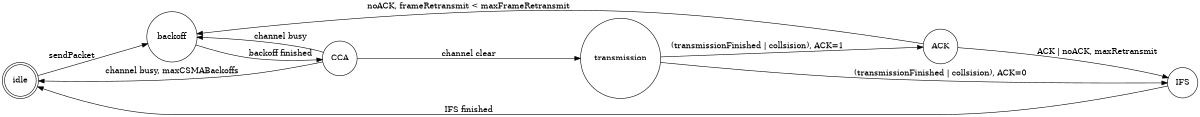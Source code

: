 digraph node_finite_state_machine {
	rankdir=LR;
	size="8,5"
	node [shape = doublecircle]; idle;
	node [shape = circle];
	idle -> backoff [ label = "sendPacket" ];
	backoff -> CCA [ label = "backoff finished" ];
	CCA -> idle [ label = "channel busy, maxCSMABackoffs" ];
	CCA -> backoff [ label = "channel busy" ];
	CCA -> transmission [ label = "channel clear" ];
	transmission -> IFS [ label = "(transmissionFinished | collsision), ACK=0" ];
	transmission -> ACK [ label = "(transmissionFinished | collsision), ACK=1" ];
	ACK -> backoff [ label = "noACK, frameRetransmit < maxFrameRetransmit" ];
	ACK -> IFS [ label = "ACK | noACK, maxRetransmit" ];
	IFS -> idle [ label = "IFS finished" ];
}

